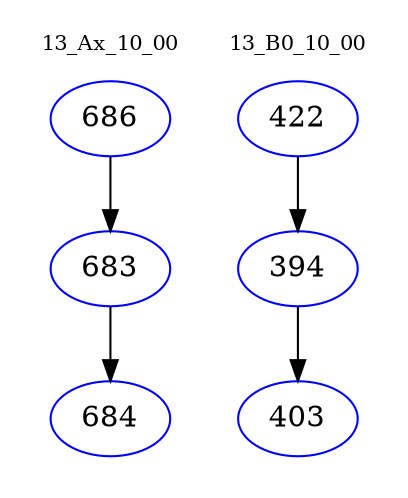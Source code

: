 digraph{
subgraph cluster_0 {
color = white
label = "13_Ax_10_00";
fontsize=10;
T0_686 [label="686", color="blue"]
T0_686 -> T0_683 [color="black"]
T0_683 [label="683", color="blue"]
T0_683 -> T0_684 [color="black"]
T0_684 [label="684", color="blue"]
}
subgraph cluster_1 {
color = white
label = "13_B0_10_00";
fontsize=10;
T1_422 [label="422", color="blue"]
T1_422 -> T1_394 [color="black"]
T1_394 [label="394", color="blue"]
T1_394 -> T1_403 [color="black"]
T1_403 [label="403", color="blue"]
}
}
